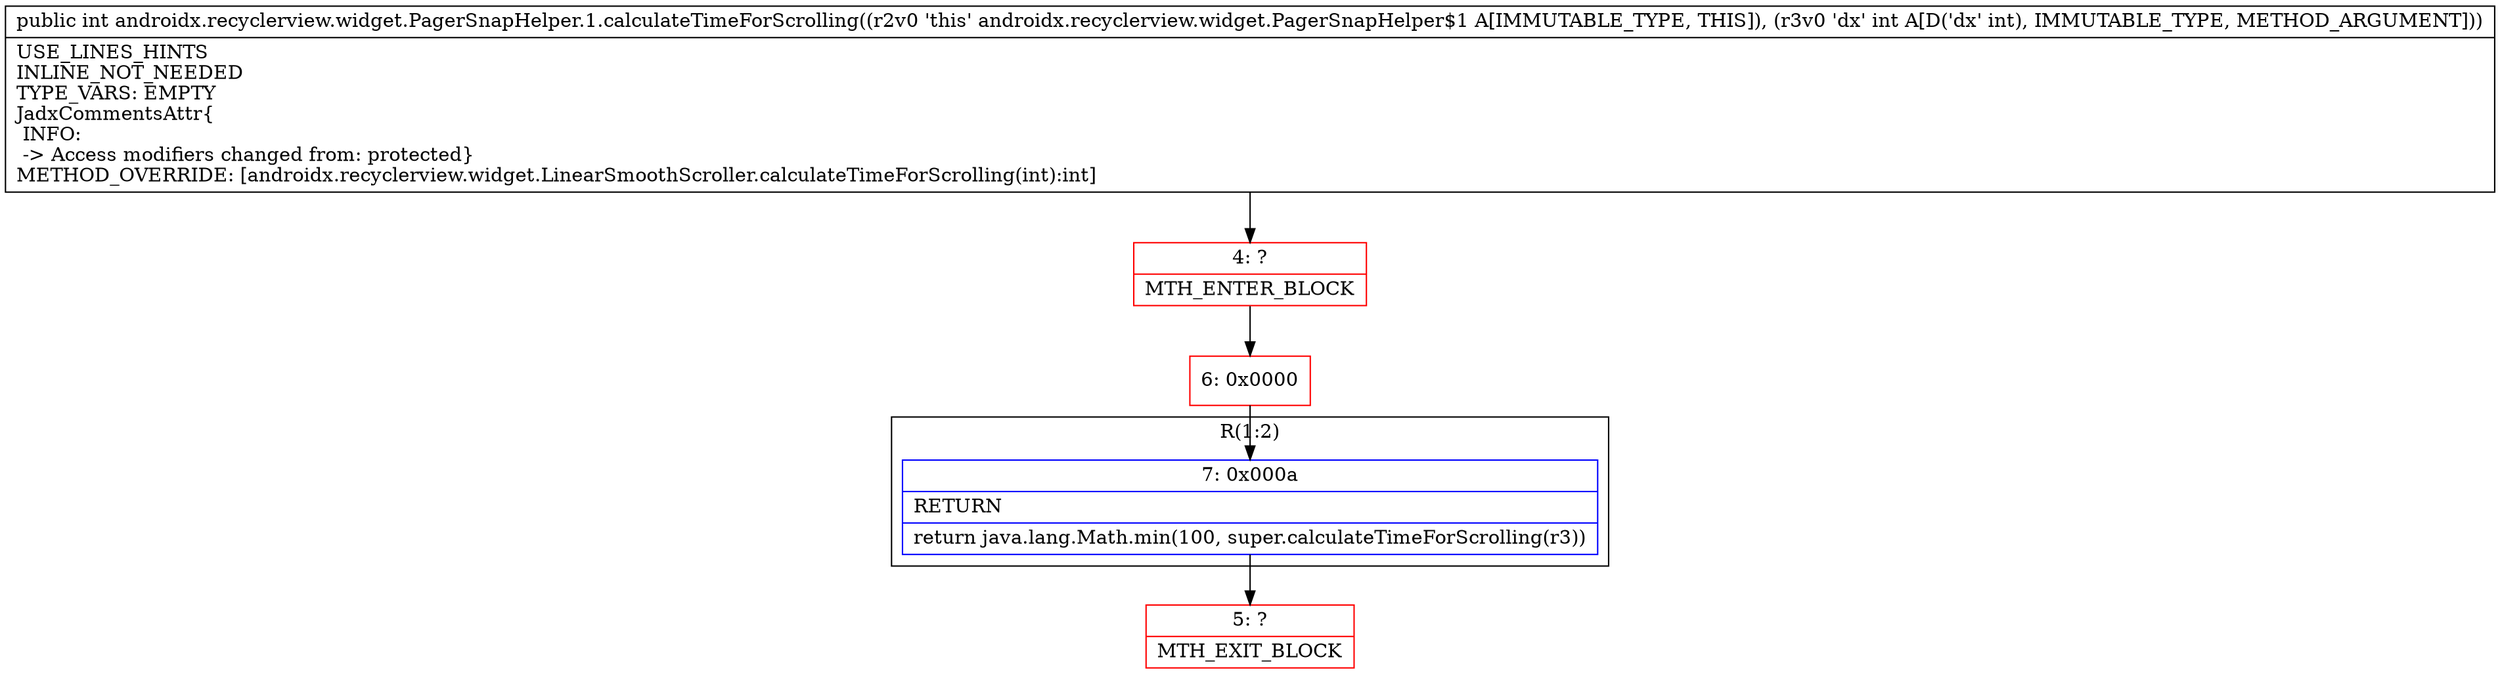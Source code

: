 digraph "CFG forandroidx.recyclerview.widget.PagerSnapHelper.1.calculateTimeForScrolling(I)I" {
subgraph cluster_Region_558710698 {
label = "R(1:2)";
node [shape=record,color=blue];
Node_7 [shape=record,label="{7\:\ 0x000a|RETURN\l|return java.lang.Math.min(100, super.calculateTimeForScrolling(r3))\l}"];
}
Node_4 [shape=record,color=red,label="{4\:\ ?|MTH_ENTER_BLOCK\l}"];
Node_6 [shape=record,color=red,label="{6\:\ 0x0000}"];
Node_5 [shape=record,color=red,label="{5\:\ ?|MTH_EXIT_BLOCK\l}"];
MethodNode[shape=record,label="{public int androidx.recyclerview.widget.PagerSnapHelper.1.calculateTimeForScrolling((r2v0 'this' androidx.recyclerview.widget.PagerSnapHelper$1 A[IMMUTABLE_TYPE, THIS]), (r3v0 'dx' int A[D('dx' int), IMMUTABLE_TYPE, METHOD_ARGUMENT]))  | USE_LINES_HINTS\lINLINE_NOT_NEEDED\lTYPE_VARS: EMPTY\lJadxCommentsAttr\{\l INFO: \l \-\> Access modifiers changed from: protected\}\lMETHOD_OVERRIDE: [androidx.recyclerview.widget.LinearSmoothScroller.calculateTimeForScrolling(int):int]\l}"];
MethodNode -> Node_4;Node_7 -> Node_5;
Node_4 -> Node_6;
Node_6 -> Node_7;
}


